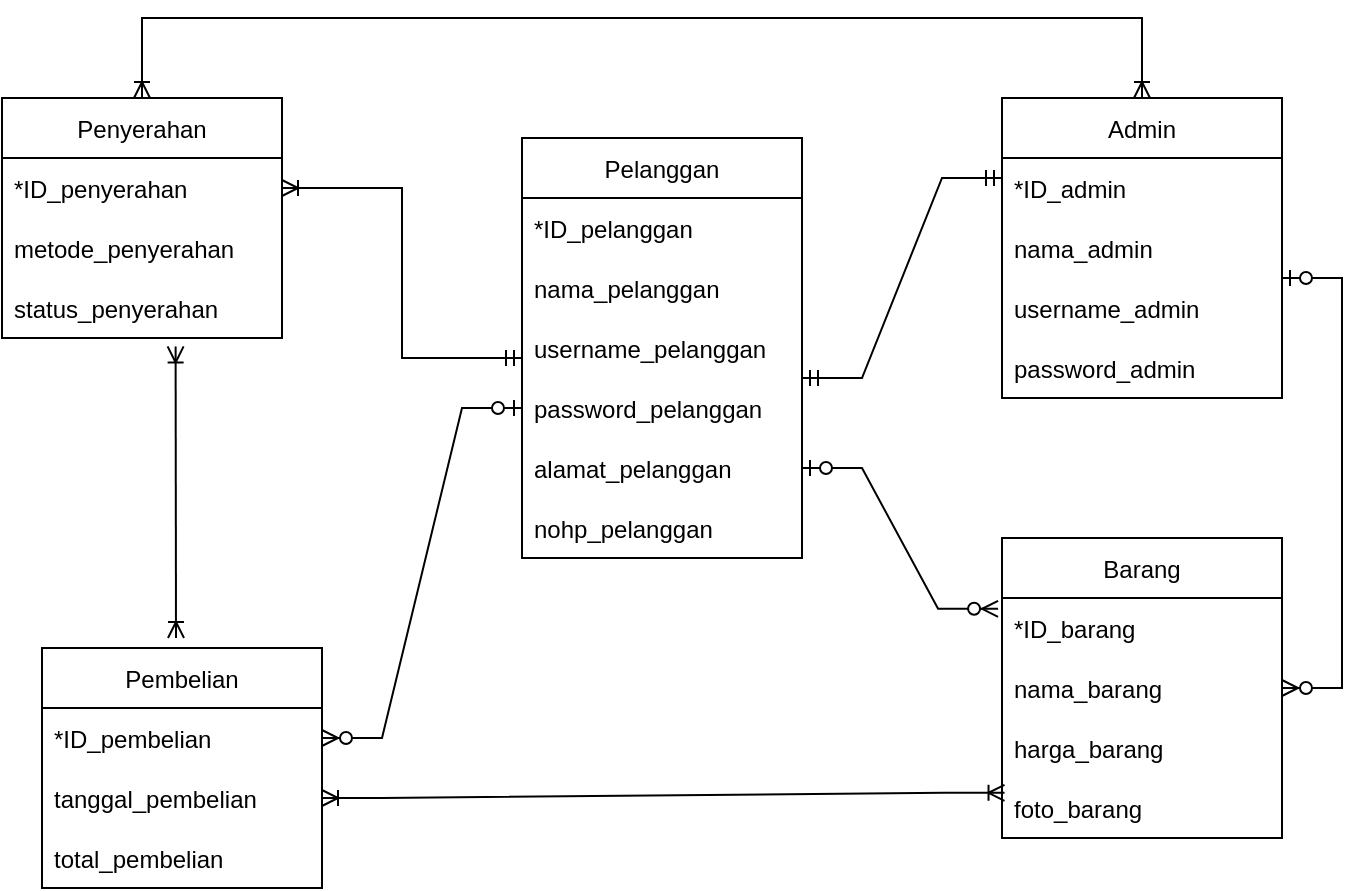 <mxfile version="17.1.3" type="github">
  <diagram id="IwebgvNAVu5qpsoz3bZH" name="Page-1">
    <mxGraphModel dx="976" dy="587" grid="1" gridSize="10" guides="1" tooltips="1" connect="1" arrows="1" fold="1" page="1" pageScale="1" pageWidth="827" pageHeight="1169" math="0" shadow="0">
      <root>
        <mxCell id="0" />
        <mxCell id="1" parent="0" />
        <mxCell id="Pw5TsFu_AuYeIr-zhndp-8" value="Admin" style="swimlane;fontStyle=0;childLayout=stackLayout;horizontal=1;startSize=30;horizontalStack=0;resizeParent=1;resizeParentMax=0;resizeLast=0;collapsible=1;marginBottom=0;" parent="1" vertex="1">
          <mxGeometry x="550" y="250" width="140" height="150" as="geometry" />
        </mxCell>
        <mxCell id="Pw5TsFu_AuYeIr-zhndp-9" value="*ID_admin" style="text;strokeColor=none;fillColor=none;align=left;verticalAlign=middle;spacingLeft=4;spacingRight=4;overflow=hidden;points=[[0,0.5],[1,0.5]];portConstraint=eastwest;rotatable=0;" parent="Pw5TsFu_AuYeIr-zhndp-8" vertex="1">
          <mxGeometry y="30" width="140" height="30" as="geometry" />
        </mxCell>
        <mxCell id="Pw5TsFu_AuYeIr-zhndp-10" value="nama_admin    " style="text;strokeColor=none;fillColor=none;align=left;verticalAlign=middle;spacingLeft=4;spacingRight=4;overflow=hidden;points=[[0,0.5],[1,0.5]];portConstraint=eastwest;rotatable=0;" parent="Pw5TsFu_AuYeIr-zhndp-8" vertex="1">
          <mxGeometry y="60" width="140" height="30" as="geometry" />
        </mxCell>
        <mxCell id="Pw5TsFu_AuYeIr-zhndp-11" value="username_admin" style="text;strokeColor=none;fillColor=none;align=left;verticalAlign=middle;spacingLeft=4;spacingRight=4;overflow=hidden;points=[[0,0.5],[1,0.5]];portConstraint=eastwest;rotatable=0;" parent="Pw5TsFu_AuYeIr-zhndp-8" vertex="1">
          <mxGeometry y="90" width="140" height="30" as="geometry" />
        </mxCell>
        <mxCell id="Pw5TsFu_AuYeIr-zhndp-13" value="password_admin" style="text;strokeColor=none;fillColor=none;align=left;verticalAlign=middle;spacingLeft=4;spacingRight=4;overflow=hidden;points=[[0,0.5],[1,0.5]];portConstraint=eastwest;rotatable=0;" parent="Pw5TsFu_AuYeIr-zhndp-8" vertex="1">
          <mxGeometry y="120" width="140" height="30" as="geometry" />
        </mxCell>
        <mxCell id="Pw5TsFu_AuYeIr-zhndp-14" value="Pelanggan" style="swimlane;fontStyle=0;childLayout=stackLayout;horizontal=1;startSize=30;horizontalStack=0;resizeParent=1;resizeParentMax=0;resizeLast=0;collapsible=1;marginBottom=0;" parent="1" vertex="1">
          <mxGeometry x="310" y="270" width="140" height="210" as="geometry" />
        </mxCell>
        <mxCell id="Pw5TsFu_AuYeIr-zhndp-15" value="*ID_pelanggan" style="text;strokeColor=none;fillColor=none;align=left;verticalAlign=middle;spacingLeft=4;spacingRight=4;overflow=hidden;points=[[0,0.5],[1,0.5]];portConstraint=eastwest;rotatable=0;" parent="Pw5TsFu_AuYeIr-zhndp-14" vertex="1">
          <mxGeometry y="30" width="140" height="30" as="geometry" />
        </mxCell>
        <mxCell id="skmNqAVbtB9pMUS6ojma-12" value="" style="fontSize=12;html=1;endArrow=ERoneToMany;startArrow=ERmandOne;rounded=0;entryX=1;entryY=0.5;entryDx=0;entryDy=0;edgeStyle=elbowEdgeStyle;" edge="1" parent="Pw5TsFu_AuYeIr-zhndp-14" target="Pw5TsFu_AuYeIr-zhndp-31">
          <mxGeometry width="100" height="100" relative="1" as="geometry">
            <mxPoint y="110" as="sourcePoint" />
            <mxPoint x="100" y="10" as="targetPoint" />
          </mxGeometry>
        </mxCell>
        <mxCell id="Pw5TsFu_AuYeIr-zhndp-16" value="nama_pelanggan" style="text;strokeColor=none;fillColor=none;align=left;verticalAlign=middle;spacingLeft=4;spacingRight=4;overflow=hidden;points=[[0,0.5],[1,0.5]];portConstraint=eastwest;rotatable=0;" parent="Pw5TsFu_AuYeIr-zhndp-14" vertex="1">
          <mxGeometry y="60" width="140" height="30" as="geometry" />
        </mxCell>
        <mxCell id="Pw5TsFu_AuYeIr-zhndp-17" value="username_pelanggan" style="text;strokeColor=none;fillColor=none;align=left;verticalAlign=middle;spacingLeft=4;spacingRight=4;overflow=hidden;points=[[0,0.5],[1,0.5]];portConstraint=eastwest;rotatable=0;" parent="Pw5TsFu_AuYeIr-zhndp-14" vertex="1">
          <mxGeometry y="90" width="140" height="30" as="geometry" />
        </mxCell>
        <mxCell id="Pw5TsFu_AuYeIr-zhndp-18" value="password_pelanggan" style="text;strokeColor=none;fillColor=none;align=left;verticalAlign=middle;spacingLeft=4;spacingRight=4;overflow=hidden;points=[[0,0.5],[1,0.5]];portConstraint=eastwest;rotatable=0;" parent="Pw5TsFu_AuYeIr-zhndp-14" vertex="1">
          <mxGeometry y="120" width="140" height="30" as="geometry" />
        </mxCell>
        <mxCell id="Pw5TsFu_AuYeIr-zhndp-19" value="alamat_pelanggan" style="text;strokeColor=none;fillColor=none;align=left;verticalAlign=middle;spacingLeft=4;spacingRight=4;overflow=hidden;points=[[0,0.5],[1,0.5]];portConstraint=eastwest;rotatable=0;" parent="Pw5TsFu_AuYeIr-zhndp-14" vertex="1">
          <mxGeometry y="150" width="140" height="30" as="geometry" />
        </mxCell>
        <mxCell id="Pw5TsFu_AuYeIr-zhndp-20" value="nohp_pelanggan" style="text;strokeColor=none;fillColor=none;align=left;verticalAlign=middle;spacingLeft=4;spacingRight=4;overflow=hidden;points=[[0,0.5],[1,0.5]];portConstraint=eastwest;rotatable=0;" parent="Pw5TsFu_AuYeIr-zhndp-14" vertex="1">
          <mxGeometry y="180" width="140" height="30" as="geometry" />
        </mxCell>
        <mxCell id="Pw5TsFu_AuYeIr-zhndp-21" value="Barang" style="swimlane;fontStyle=0;childLayout=stackLayout;horizontal=1;startSize=30;horizontalStack=0;resizeParent=1;resizeParentMax=0;resizeLast=0;collapsible=1;marginBottom=0;" parent="1" vertex="1">
          <mxGeometry x="550" y="470" width="140" height="150" as="geometry" />
        </mxCell>
        <mxCell id="Pw5TsFu_AuYeIr-zhndp-22" value="*ID_barang" style="text;strokeColor=none;fillColor=none;align=left;verticalAlign=middle;spacingLeft=4;spacingRight=4;overflow=hidden;points=[[0,0.5],[1,0.5]];portConstraint=eastwest;rotatable=0;" parent="Pw5TsFu_AuYeIr-zhndp-21" vertex="1">
          <mxGeometry y="30" width="140" height="30" as="geometry" />
        </mxCell>
        <mxCell id="Pw5TsFu_AuYeIr-zhndp-23" value="nama_barang" style="text;strokeColor=none;fillColor=none;align=left;verticalAlign=middle;spacingLeft=4;spacingRight=4;overflow=hidden;points=[[0,0.5],[1,0.5]];portConstraint=eastwest;rotatable=0;" parent="Pw5TsFu_AuYeIr-zhndp-21" vertex="1">
          <mxGeometry y="60" width="140" height="30" as="geometry" />
        </mxCell>
        <mxCell id="Pw5TsFu_AuYeIr-zhndp-24" value="harga_barang" style="text;strokeColor=none;fillColor=none;align=left;verticalAlign=middle;spacingLeft=4;spacingRight=4;overflow=hidden;points=[[0,0.5],[1,0.5]];portConstraint=eastwest;rotatable=0;" parent="Pw5TsFu_AuYeIr-zhndp-21" vertex="1">
          <mxGeometry y="90" width="140" height="30" as="geometry" />
        </mxCell>
        <mxCell id="Pw5TsFu_AuYeIr-zhndp-25" value="foto_barang" style="text;strokeColor=none;fillColor=none;align=left;verticalAlign=middle;spacingLeft=4;spacingRight=4;overflow=hidden;points=[[0,0.5],[1,0.5]];portConstraint=eastwest;rotatable=0;" parent="Pw5TsFu_AuYeIr-zhndp-21" vertex="1">
          <mxGeometry y="120" width="140" height="30" as="geometry" />
        </mxCell>
        <mxCell id="Pw5TsFu_AuYeIr-zhndp-26" value="Pembelian" style="swimlane;fontStyle=0;childLayout=stackLayout;horizontal=1;startSize=30;horizontalStack=0;resizeParent=1;resizeParentMax=0;resizeLast=0;collapsible=1;marginBottom=0;" parent="1" vertex="1">
          <mxGeometry x="70" y="525" width="140" height="120" as="geometry" />
        </mxCell>
        <mxCell id="Pw5TsFu_AuYeIr-zhndp-27" value="*ID_pembelian" style="text;strokeColor=none;fillColor=none;align=left;verticalAlign=middle;spacingLeft=4;spacingRight=4;overflow=hidden;points=[[0,0.5],[1,0.5]];portConstraint=eastwest;rotatable=0;" parent="Pw5TsFu_AuYeIr-zhndp-26" vertex="1">
          <mxGeometry y="30" width="140" height="30" as="geometry" />
        </mxCell>
        <mxCell id="Pw5TsFu_AuYeIr-zhndp-28" value="tanggal_pembelian" style="text;strokeColor=none;fillColor=none;align=left;verticalAlign=middle;spacingLeft=4;spacingRight=4;overflow=hidden;points=[[0,0.5],[1,0.5]];portConstraint=eastwest;rotatable=0;" parent="Pw5TsFu_AuYeIr-zhndp-26" vertex="1">
          <mxGeometry y="60" width="140" height="30" as="geometry" />
        </mxCell>
        <mxCell id="Pw5TsFu_AuYeIr-zhndp-29" value="total_pembelian" style="text;strokeColor=none;fillColor=none;align=left;verticalAlign=middle;spacingLeft=4;spacingRight=4;overflow=hidden;points=[[0,0.5],[1,0.5]];portConstraint=eastwest;rotatable=0;" parent="Pw5TsFu_AuYeIr-zhndp-26" vertex="1">
          <mxGeometry y="90" width="140" height="30" as="geometry" />
        </mxCell>
        <mxCell id="Pw5TsFu_AuYeIr-zhndp-30" value="Penyerahan" style="swimlane;fontStyle=0;childLayout=stackLayout;horizontal=1;startSize=30;horizontalStack=0;resizeParent=1;resizeParentMax=0;resizeLast=0;collapsible=1;marginBottom=0;" parent="1" vertex="1">
          <mxGeometry x="50" y="250" width="140" height="120" as="geometry" />
        </mxCell>
        <mxCell id="Pw5TsFu_AuYeIr-zhndp-31" value="*ID_penyerahan" style="text;strokeColor=none;fillColor=none;align=left;verticalAlign=middle;spacingLeft=4;spacingRight=4;overflow=hidden;points=[[0,0.5],[1,0.5]];portConstraint=eastwest;rotatable=0;" parent="Pw5TsFu_AuYeIr-zhndp-30" vertex="1">
          <mxGeometry y="30" width="140" height="30" as="geometry" />
        </mxCell>
        <mxCell id="Pw5TsFu_AuYeIr-zhndp-32" value="metode_penyerahan" style="text;strokeColor=none;fillColor=none;align=left;verticalAlign=middle;spacingLeft=4;spacingRight=4;overflow=hidden;points=[[0,0.5],[1,0.5]];portConstraint=eastwest;rotatable=0;" parent="Pw5TsFu_AuYeIr-zhndp-30" vertex="1">
          <mxGeometry y="60" width="140" height="30" as="geometry" />
        </mxCell>
        <mxCell id="Pw5TsFu_AuYeIr-zhndp-33" value="status_penyerahan" style="text;strokeColor=none;fillColor=none;align=left;verticalAlign=middle;spacingLeft=4;spacingRight=4;overflow=hidden;points=[[0,0.5],[1,0.5]];portConstraint=eastwest;rotatable=0;" parent="Pw5TsFu_AuYeIr-zhndp-30" vertex="1">
          <mxGeometry y="90" width="140" height="30" as="geometry" />
        </mxCell>
        <mxCell id="Pw5TsFu_AuYeIr-zhndp-44" value="" style="line;strokeWidth=1;rotatable=0;dashed=0;labelPosition=right;align=left;verticalAlign=middle;spacingTop=0;spacingLeft=6;points=[];portConstraint=eastwest;" parent="1" vertex="1">
          <mxGeometry x="690" y="330" width="10" as="geometry" />
        </mxCell>
        <mxCell id="skmNqAVbtB9pMUS6ojma-1" value="" style="edgeStyle=entityRelationEdgeStyle;fontSize=12;html=1;endArrow=ERmandOne;startArrow=ERmandOne;rounded=0;" edge="1" parent="1">
          <mxGeometry width="100" height="100" relative="1" as="geometry">
            <mxPoint x="450" y="390" as="sourcePoint" />
            <mxPoint x="550" y="290" as="targetPoint" />
          </mxGeometry>
        </mxCell>
        <mxCell id="skmNqAVbtB9pMUS6ojma-5" value="" style="edgeStyle=entityRelationEdgeStyle;fontSize=12;html=1;endArrow=ERzeroToMany;startArrow=ERzeroToOne;rounded=0;entryX=1;entryY=0.5;entryDx=0;entryDy=0;" edge="1" parent="1" target="Pw5TsFu_AuYeIr-zhndp-23">
          <mxGeometry width="100" height="100" relative="1" as="geometry">
            <mxPoint x="690" y="340" as="sourcePoint" />
            <mxPoint x="790" y="240" as="targetPoint" />
          </mxGeometry>
        </mxCell>
        <mxCell id="skmNqAVbtB9pMUS6ojma-6" value="" style="edgeStyle=entityRelationEdgeStyle;fontSize=12;html=1;endArrow=ERzeroToMany;startArrow=ERzeroToOne;rounded=0;entryX=-0.014;entryY=0.18;entryDx=0;entryDy=0;entryPerimeter=0;exitX=1;exitY=0.5;exitDx=0;exitDy=0;" edge="1" parent="1" source="Pw5TsFu_AuYeIr-zhndp-19" target="Pw5TsFu_AuYeIr-zhndp-22">
          <mxGeometry width="100" height="100" relative="1" as="geometry">
            <mxPoint x="370" y="450" as="sourcePoint" />
            <mxPoint x="470" y="350" as="targetPoint" />
          </mxGeometry>
        </mxCell>
        <mxCell id="skmNqAVbtB9pMUS6ojma-7" value="" style="edgeStyle=entityRelationEdgeStyle;fontSize=12;html=1;endArrow=ERzeroToMany;startArrow=ERzeroToOne;rounded=0;entryX=1;entryY=0.5;entryDx=0;entryDy=0;exitX=0;exitY=0.5;exitDx=0;exitDy=0;" edge="1" parent="1" source="Pw5TsFu_AuYeIr-zhndp-18" target="Pw5TsFu_AuYeIr-zhndp-27">
          <mxGeometry width="100" height="100" relative="1" as="geometry">
            <mxPoint x="320" y="595" as="sourcePoint" />
            <mxPoint x="420" y="495" as="targetPoint" />
          </mxGeometry>
        </mxCell>
        <mxCell id="skmNqAVbtB9pMUS6ojma-8" value="" style="edgeStyle=entityRelationEdgeStyle;fontSize=12;html=1;endArrow=ERoneToMany;startArrow=ERoneToMany;rounded=0;exitX=1;exitY=0.5;exitDx=0;exitDy=0;entryX=0.009;entryY=0.247;entryDx=0;entryDy=0;entryPerimeter=0;" edge="1" parent="1" source="Pw5TsFu_AuYeIr-zhndp-28" target="Pw5TsFu_AuYeIr-zhndp-25">
          <mxGeometry width="100" height="100" relative="1" as="geometry">
            <mxPoint x="370" y="650" as="sourcePoint" />
            <mxPoint x="540" y="600" as="targetPoint" />
          </mxGeometry>
        </mxCell>
        <mxCell id="skmNqAVbtB9pMUS6ojma-9" value="" style="fontSize=12;html=1;endArrow=ERoneToMany;startArrow=ERoneToMany;rounded=0;exitX=0.62;exitY=1.14;exitDx=0;exitDy=0;exitPerimeter=0;" edge="1" parent="1" source="Pw5TsFu_AuYeIr-zhndp-33">
          <mxGeometry width="100" height="100" relative="1" as="geometry">
            <mxPoint x="120" y="390" as="sourcePoint" />
            <mxPoint x="137" y="520" as="targetPoint" />
          </mxGeometry>
        </mxCell>
        <mxCell id="skmNqAVbtB9pMUS6ojma-11" value="" style="edgeStyle=elbowEdgeStyle;fontSize=12;html=1;endArrow=ERoneToMany;startArrow=ERoneToMany;rounded=0;exitX=0.5;exitY=0;exitDx=0;exitDy=0;elbow=vertical;entryX=0.5;entryY=0;entryDx=0;entryDy=0;" edge="1" parent="1" source="Pw5TsFu_AuYeIr-zhndp-30" target="Pw5TsFu_AuYeIr-zhndp-8">
          <mxGeometry width="100" height="100" relative="1" as="geometry">
            <mxPoint x="450" y="350" as="sourcePoint" />
            <mxPoint x="550" y="250" as="targetPoint" />
            <Array as="points">
              <mxPoint x="380" y="210" />
            </Array>
          </mxGeometry>
        </mxCell>
      </root>
    </mxGraphModel>
  </diagram>
</mxfile>
